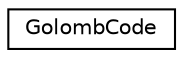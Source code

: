 digraph "Graphical Class Hierarchy"
{
 // LATEX_PDF_SIZE
  edge [fontname="Helvetica",fontsize="10",labelfontname="Helvetica",labelfontsize="10"];
  node [fontname="Helvetica",fontsize="10",shape=record];
  rankdir="LR";
  Node0 [label="GolombCode",height=0.2,width=0.4,color="black", fillcolor="white", style="filled",URL="$classGolombCode.html",tooltip=" "];
}
